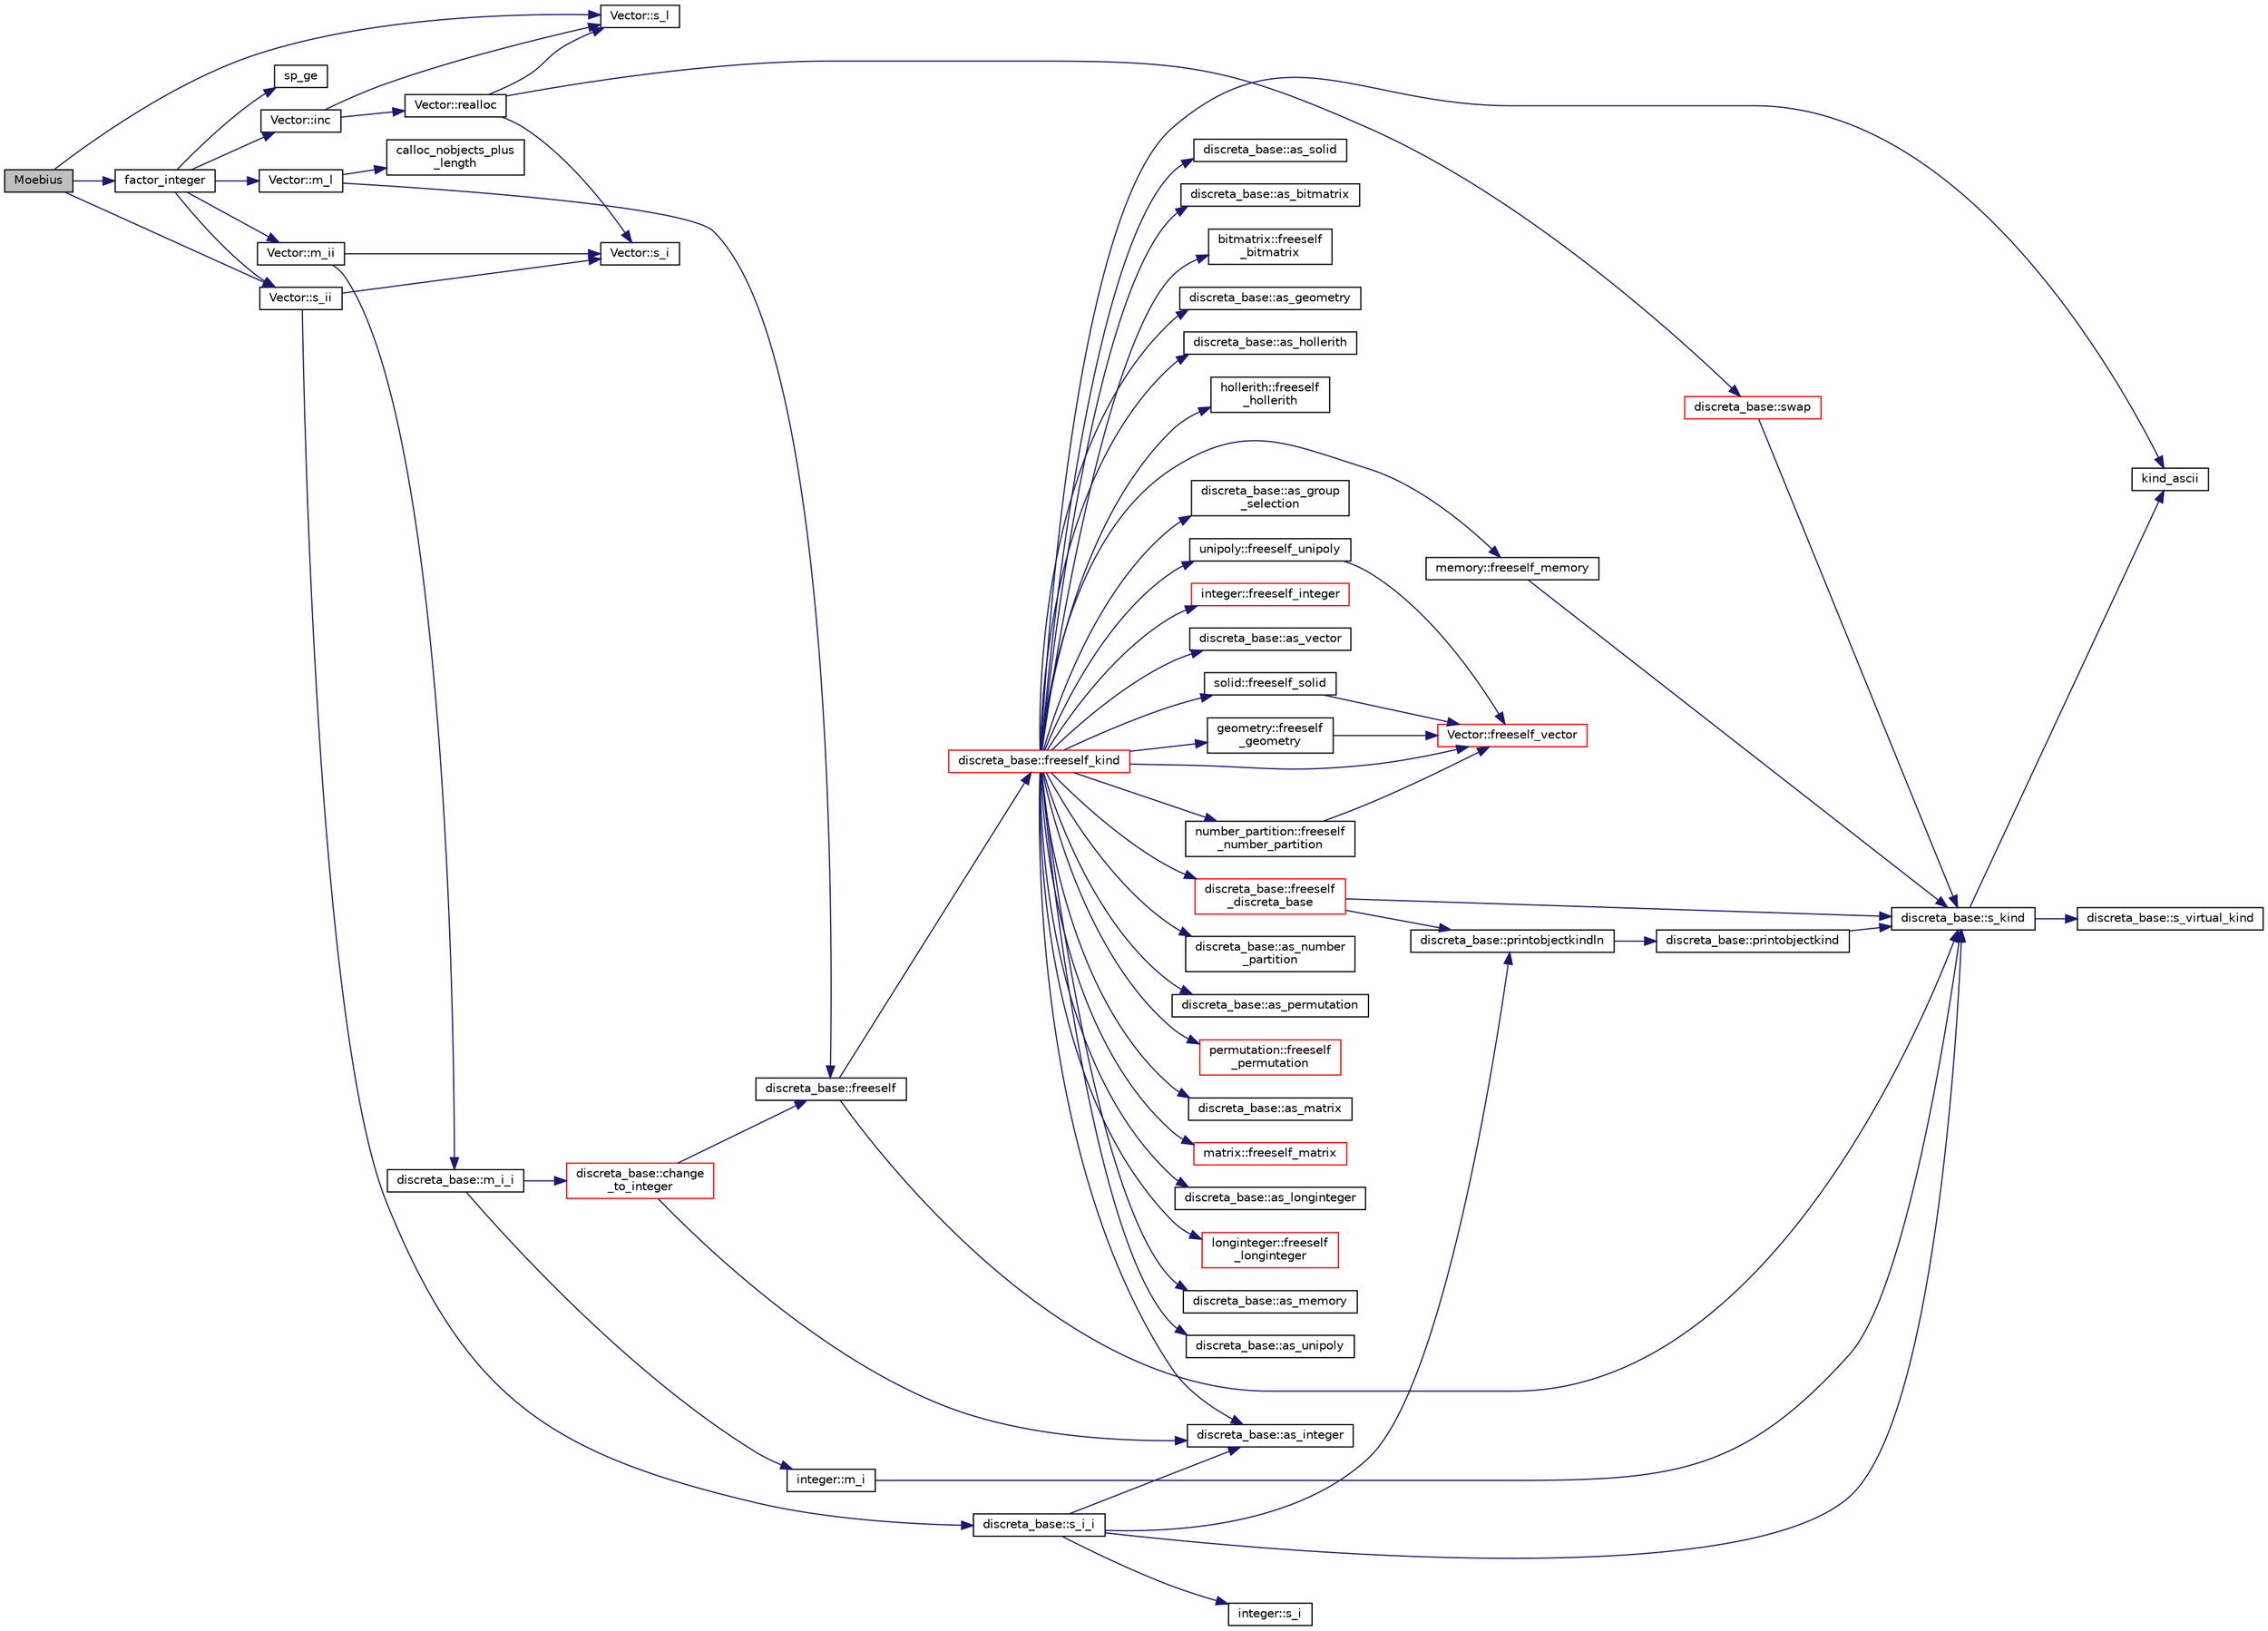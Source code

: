 digraph "Moebius"
{
  edge [fontname="Helvetica",fontsize="10",labelfontname="Helvetica",labelfontsize="10"];
  node [fontname="Helvetica",fontsize="10",shape=record];
  rankdir="LR";
  Node6937 [label="Moebius",height=0.2,width=0.4,color="black", fillcolor="grey75", style="filled", fontcolor="black"];
  Node6937 -> Node6938 [color="midnightblue",fontsize="10",style="solid",fontname="Helvetica"];
  Node6938 [label="factor_integer",height=0.2,width=0.4,color="black", fillcolor="white", style="filled",URL="$d3/d72/global_8_c.html#ab7a2d5a4156f2d475fa1b257a3380ef6"];
  Node6938 -> Node6939 [color="midnightblue",fontsize="10",style="solid",fontname="Helvetica"];
  Node6939 [label="Vector::m_l",height=0.2,width=0.4,color="black", fillcolor="white", style="filled",URL="$d5/db2/class_vector.html#a00f5520c2a6b4f5282a1a8bcf8ea74eb"];
  Node6939 -> Node6940 [color="midnightblue",fontsize="10",style="solid",fontname="Helvetica"];
  Node6940 [label="discreta_base::freeself",height=0.2,width=0.4,color="black", fillcolor="white", style="filled",URL="$d7/d71/classdiscreta__base.html#a9a3c9501a562293b5667c11b9174d6e5"];
  Node6940 -> Node6941 [color="midnightblue",fontsize="10",style="solid",fontname="Helvetica"];
  Node6941 [label="discreta_base::freeself_kind",height=0.2,width=0.4,color="red", fillcolor="white", style="filled",URL="$d7/d71/classdiscreta__base.html#a63a23ada2165b3838fab719ed458cec8"];
  Node6941 -> Node6942 [color="midnightblue",fontsize="10",style="solid",fontname="Helvetica"];
  Node6942 [label="discreta_base::freeself\l_discreta_base",height=0.2,width=0.4,color="red", fillcolor="white", style="filled",URL="$d7/d71/classdiscreta__base.html#a8b1ec2cee4566034441e066dc2c027db"];
  Node6942 -> Node6943 [color="midnightblue",fontsize="10",style="solid",fontname="Helvetica"];
  Node6943 [label="discreta_base::s_kind",height=0.2,width=0.4,color="black", fillcolor="white", style="filled",URL="$d7/d71/classdiscreta__base.html#a8a830025c74adbbc3362418a7c2ba157"];
  Node6943 -> Node6944 [color="midnightblue",fontsize="10",style="solid",fontname="Helvetica"];
  Node6944 [label="discreta_base::s_virtual_kind",height=0.2,width=0.4,color="black", fillcolor="white", style="filled",URL="$d7/d71/classdiscreta__base.html#a52778a6d6943a468be083d0785d418fb"];
  Node6943 -> Node6945 [color="midnightblue",fontsize="10",style="solid",fontname="Helvetica"];
  Node6945 [label="kind_ascii",height=0.2,width=0.4,color="black", fillcolor="white", style="filled",URL="$d9/d60/discreta_8h.html#ad0ce825a9f29bc6cec27e1b64cfe27bf"];
  Node6942 -> Node6946 [color="midnightblue",fontsize="10",style="solid",fontname="Helvetica"];
  Node6946 [label="discreta_base::printobjectkindln",height=0.2,width=0.4,color="black", fillcolor="white", style="filled",URL="$d7/d71/classdiscreta__base.html#a677ccc8f392ebedde05e453f8cf59559"];
  Node6946 -> Node6947 [color="midnightblue",fontsize="10",style="solid",fontname="Helvetica"];
  Node6947 [label="discreta_base::printobjectkind",height=0.2,width=0.4,color="black", fillcolor="white", style="filled",URL="$d7/d71/classdiscreta__base.html#aa75a1314aa706909b029664944904231"];
  Node6947 -> Node6943 [color="midnightblue",fontsize="10",style="solid",fontname="Helvetica"];
  Node6941 -> Node6949 [color="midnightblue",fontsize="10",style="solid",fontname="Helvetica"];
  Node6949 [label="discreta_base::as_integer",height=0.2,width=0.4,color="black", fillcolor="white", style="filled",URL="$d7/d71/classdiscreta__base.html#a00d7691eaf874fd283d942692fe8dd26"];
  Node6941 -> Node6950 [color="midnightblue",fontsize="10",style="solid",fontname="Helvetica"];
  Node6950 [label="integer::freeself_integer",height=0.2,width=0.4,color="red", fillcolor="white", style="filled",URL="$d0/de5/classinteger.html#a02eb557612c9db1820dd75a77151edc0"];
  Node6941 -> Node6951 [color="midnightblue",fontsize="10",style="solid",fontname="Helvetica"];
  Node6951 [label="discreta_base::as_vector",height=0.2,width=0.4,color="black", fillcolor="white", style="filled",URL="$d7/d71/classdiscreta__base.html#a7bdd6cae39c380b128ee9e17e42cf020"];
  Node6941 -> Node6952 [color="midnightblue",fontsize="10",style="solid",fontname="Helvetica"];
  Node6952 [label="Vector::freeself_vector",height=0.2,width=0.4,color="red", fillcolor="white", style="filled",URL="$d5/db2/class_vector.html#ad55c58937ca8fb342247a2c0fb572d20"];
  Node6941 -> Node6954 [color="midnightblue",fontsize="10",style="solid",fontname="Helvetica"];
  Node6954 [label="discreta_base::as_number\l_partition",height=0.2,width=0.4,color="black", fillcolor="white", style="filled",URL="$d7/d71/classdiscreta__base.html#a307aa09de0e925d46697707968ffab00"];
  Node6941 -> Node6955 [color="midnightblue",fontsize="10",style="solid",fontname="Helvetica"];
  Node6955 [label="number_partition::freeself\l_number_partition",height=0.2,width=0.4,color="black", fillcolor="white", style="filled",URL="$df/d50/classnumber__partition.html#aa74111c1c8cd218b654e7b7c1ca42eb5"];
  Node6955 -> Node6952 [color="midnightblue",fontsize="10",style="solid",fontname="Helvetica"];
  Node6941 -> Node6956 [color="midnightblue",fontsize="10",style="solid",fontname="Helvetica"];
  Node6956 [label="discreta_base::as_permutation",height=0.2,width=0.4,color="black", fillcolor="white", style="filled",URL="$d7/d71/classdiscreta__base.html#aa4e72f36a82984239b12ae831e131098"];
  Node6941 -> Node6957 [color="midnightblue",fontsize="10",style="solid",fontname="Helvetica"];
  Node6957 [label="permutation::freeself\l_permutation",height=0.2,width=0.4,color="red", fillcolor="white", style="filled",URL="$d0/d08/classpermutation.html#a1f86343fa765d71c976d79e5ce372c12"];
  Node6941 -> Node6958 [color="midnightblue",fontsize="10",style="solid",fontname="Helvetica"];
  Node6958 [label="discreta_base::as_matrix",height=0.2,width=0.4,color="black", fillcolor="white", style="filled",URL="$d7/d71/classdiscreta__base.html#ae4d7f56d917a4707b838fbffde6467ff"];
  Node6941 -> Node6959 [color="midnightblue",fontsize="10",style="solid",fontname="Helvetica"];
  Node6959 [label="matrix::freeself_matrix",height=0.2,width=0.4,color="red", fillcolor="white", style="filled",URL="$d1/d8d/classmatrix.html#ab47d61820499f35c15bf82fb6a3b9bd1"];
  Node6941 -> Node6961 [color="midnightblue",fontsize="10",style="solid",fontname="Helvetica"];
  Node6961 [label="discreta_base::as_longinteger",height=0.2,width=0.4,color="black", fillcolor="white", style="filled",URL="$d7/d71/classdiscreta__base.html#a20a094639eb711b10c8694c51937f7cd"];
  Node6941 -> Node6962 [color="midnightblue",fontsize="10",style="solid",fontname="Helvetica"];
  Node6962 [label="longinteger::freeself\l_longinteger",height=0.2,width=0.4,color="red", fillcolor="white", style="filled",URL="$d3/d71/classlonginteger.html#a82006f4b7c6bf897de0387497e16c219"];
  Node6941 -> Node6964 [color="midnightblue",fontsize="10",style="solid",fontname="Helvetica"];
  Node6964 [label="discreta_base::as_memory",height=0.2,width=0.4,color="black", fillcolor="white", style="filled",URL="$d7/d71/classdiscreta__base.html#ad94b2d7dce0cd4fa22db57f6e79c4bd2"];
  Node6941 -> Node6965 [color="midnightblue",fontsize="10",style="solid",fontname="Helvetica"];
  Node6965 [label="memory::freeself_memory",height=0.2,width=0.4,color="black", fillcolor="white", style="filled",URL="$d8/d99/classmemory.html#a19366f9105d79a0e818cc19255d7ef4f"];
  Node6965 -> Node6943 [color="midnightblue",fontsize="10",style="solid",fontname="Helvetica"];
  Node6941 -> Node6966 [color="midnightblue",fontsize="10",style="solid",fontname="Helvetica"];
  Node6966 [label="discreta_base::as_unipoly",height=0.2,width=0.4,color="black", fillcolor="white", style="filled",URL="$d7/d71/classdiscreta__base.html#ad50d8027f039fe5c2478cddb243adc9d"];
  Node6941 -> Node6967 [color="midnightblue",fontsize="10",style="solid",fontname="Helvetica"];
  Node6967 [label="unipoly::freeself_unipoly",height=0.2,width=0.4,color="black", fillcolor="white", style="filled",URL="$d1/d89/classunipoly.html#aad315db6c6adb555a0c63877aab7d27e"];
  Node6967 -> Node6952 [color="midnightblue",fontsize="10",style="solid",fontname="Helvetica"];
  Node6941 -> Node6968 [color="midnightblue",fontsize="10",style="solid",fontname="Helvetica"];
  Node6968 [label="discreta_base::as_solid",height=0.2,width=0.4,color="black", fillcolor="white", style="filled",URL="$d7/d71/classdiscreta__base.html#a1fc5f2b85ec97ab0a69dd64903c970a5"];
  Node6941 -> Node6969 [color="midnightblue",fontsize="10",style="solid",fontname="Helvetica"];
  Node6969 [label="solid::freeself_solid",height=0.2,width=0.4,color="black", fillcolor="white", style="filled",URL="$d8/def/classsolid.html#a84c2f0abd7b24b1cf2ccefa9c99567fe"];
  Node6969 -> Node6952 [color="midnightblue",fontsize="10",style="solid",fontname="Helvetica"];
  Node6941 -> Node6970 [color="midnightblue",fontsize="10",style="solid",fontname="Helvetica"];
  Node6970 [label="discreta_base::as_bitmatrix",height=0.2,width=0.4,color="black", fillcolor="white", style="filled",URL="$d7/d71/classdiscreta__base.html#a071ad54ea8ef6c9d1d15f532e5a76df6"];
  Node6941 -> Node6971 [color="midnightblue",fontsize="10",style="solid",fontname="Helvetica"];
  Node6971 [label="bitmatrix::freeself\l_bitmatrix",height=0.2,width=0.4,color="black", fillcolor="white", style="filled",URL="$de/dc8/classbitmatrix.html#a4b84eed56a244df63819eae6b7ba1eff"];
  Node6941 -> Node6972 [color="midnightblue",fontsize="10",style="solid",fontname="Helvetica"];
  Node6972 [label="discreta_base::as_geometry",height=0.2,width=0.4,color="black", fillcolor="white", style="filled",URL="$d7/d71/classdiscreta__base.html#a38fc7b4cdd830703e9d87354b79bc5c8"];
  Node6941 -> Node6973 [color="midnightblue",fontsize="10",style="solid",fontname="Helvetica"];
  Node6973 [label="geometry::freeself\l_geometry",height=0.2,width=0.4,color="black", fillcolor="white", style="filled",URL="$da/d44/classgeometry.html#a504b1b52d24b4ae00d9fd0b7838b57e6"];
  Node6973 -> Node6952 [color="midnightblue",fontsize="10",style="solid",fontname="Helvetica"];
  Node6941 -> Node6974 [color="midnightblue",fontsize="10",style="solid",fontname="Helvetica"];
  Node6974 [label="discreta_base::as_hollerith",height=0.2,width=0.4,color="black", fillcolor="white", style="filled",URL="$d7/d71/classdiscreta__base.html#a3e66f82711f314710107e2f29e589690"];
  Node6941 -> Node6975 [color="midnightblue",fontsize="10",style="solid",fontname="Helvetica"];
  Node6975 [label="hollerith::freeself\l_hollerith",height=0.2,width=0.4,color="black", fillcolor="white", style="filled",URL="$d8/d99/classhollerith.html#a240d1b30780c9e09323d0b3ad5e2d1f7"];
  Node6941 -> Node6976 [color="midnightblue",fontsize="10",style="solid",fontname="Helvetica"];
  Node6976 [label="discreta_base::as_group\l_selection",height=0.2,width=0.4,color="black", fillcolor="white", style="filled",URL="$d7/d71/classdiscreta__base.html#aae1bac4883c567718bef9fb610abbdc8"];
  Node6941 -> Node6945 [color="midnightblue",fontsize="10",style="solid",fontname="Helvetica"];
  Node6940 -> Node6943 [color="midnightblue",fontsize="10",style="solid",fontname="Helvetica"];
  Node6939 -> Node6988 [color="midnightblue",fontsize="10",style="solid",fontname="Helvetica"];
  Node6988 [label="calloc_nobjects_plus\l_length",height=0.2,width=0.4,color="black", fillcolor="white", style="filled",URL="$d9/d60/discreta_8h.html#a71599d54c8c17dfa065a363f5cdd0aa4"];
  Node6938 -> Node6989 [color="midnightblue",fontsize="10",style="solid",fontname="Helvetica"];
  Node6989 [label="sp_ge",height=0.2,width=0.4,color="black", fillcolor="white", style="filled",URL="$de/dc5/algebra__and__number__theory_8h.html#a8f36bcc508c5ea2a184ab1e73f8ace22"];
  Node6938 -> Node6990 [color="midnightblue",fontsize="10",style="solid",fontname="Helvetica"];
  Node6990 [label="Vector::m_ii",height=0.2,width=0.4,color="black", fillcolor="white", style="filled",URL="$d5/db2/class_vector.html#aa6a97eabb43f192a47947f4f6acbb04d"];
  Node6990 -> Node6991 [color="midnightblue",fontsize="10",style="solid",fontname="Helvetica"];
  Node6991 [label="Vector::s_i",height=0.2,width=0.4,color="black", fillcolor="white", style="filled",URL="$d5/db2/class_vector.html#a1c4fe1752523df8119f70dd550244871"];
  Node6990 -> Node6992 [color="midnightblue",fontsize="10",style="solid",fontname="Helvetica"];
  Node6992 [label="discreta_base::m_i_i",height=0.2,width=0.4,color="black", fillcolor="white", style="filled",URL="$d7/d71/classdiscreta__base.html#aa231464a9d4bc233f66608021c9ad997"];
  Node6992 -> Node6993 [color="midnightblue",fontsize="10",style="solid",fontname="Helvetica"];
  Node6993 [label="discreta_base::change\l_to_integer",height=0.2,width=0.4,color="red", fillcolor="white", style="filled",URL="$d7/d71/classdiscreta__base.html#a58a5a5bd8f8e6f2dd7b4483b66dc7bb9"];
  Node6993 -> Node6940 [color="midnightblue",fontsize="10",style="solid",fontname="Helvetica"];
  Node6993 -> Node6949 [color="midnightblue",fontsize="10",style="solid",fontname="Helvetica"];
  Node6992 -> Node7016 [color="midnightblue",fontsize="10",style="solid",fontname="Helvetica"];
  Node7016 [label="integer::m_i",height=0.2,width=0.4,color="black", fillcolor="white", style="filled",URL="$d0/de5/classinteger.html#a869091f0a0f35f5354c8c4a70250e8a9"];
  Node7016 -> Node6943 [color="midnightblue",fontsize="10",style="solid",fontname="Helvetica"];
  Node6938 -> Node7017 [color="midnightblue",fontsize="10",style="solid",fontname="Helvetica"];
  Node7017 [label="Vector::s_ii",height=0.2,width=0.4,color="black", fillcolor="white", style="filled",URL="$d5/db2/class_vector.html#a75d4942cc7b9794717b4846c10520db8"];
  Node7017 -> Node6991 [color="midnightblue",fontsize="10",style="solid",fontname="Helvetica"];
  Node7017 -> Node7018 [color="midnightblue",fontsize="10",style="solid",fontname="Helvetica"];
  Node7018 [label="discreta_base::s_i_i",height=0.2,width=0.4,color="black", fillcolor="white", style="filled",URL="$d7/d71/classdiscreta__base.html#aadb92c01fbe69b3034b0214b33fbc735"];
  Node7018 -> Node6943 [color="midnightblue",fontsize="10",style="solid",fontname="Helvetica"];
  Node7018 -> Node6946 [color="midnightblue",fontsize="10",style="solid",fontname="Helvetica"];
  Node7018 -> Node6949 [color="midnightblue",fontsize="10",style="solid",fontname="Helvetica"];
  Node7018 -> Node7019 [color="midnightblue",fontsize="10",style="solid",fontname="Helvetica"];
  Node7019 [label="integer::s_i",height=0.2,width=0.4,color="black", fillcolor="white", style="filled",URL="$d0/de5/classinteger.html#adf28e9f94d4c844adaa950deeb80b904"];
  Node6938 -> Node7020 [color="midnightblue",fontsize="10",style="solid",fontname="Helvetica"];
  Node7020 [label="Vector::inc",height=0.2,width=0.4,color="black", fillcolor="white", style="filled",URL="$d5/db2/class_vector.html#a5f6fe0531bc3d9829becd8503e4156a3"];
  Node7020 -> Node7021 [color="midnightblue",fontsize="10",style="solid",fontname="Helvetica"];
  Node7021 [label="Vector::realloc",height=0.2,width=0.4,color="black", fillcolor="white", style="filled",URL="$d5/db2/class_vector.html#a00aff28a4a7cacc8c5aaf44b6f3fb3a5"];
  Node7021 -> Node7022 [color="midnightblue",fontsize="10",style="solid",fontname="Helvetica"];
  Node7022 [label="Vector::s_l",height=0.2,width=0.4,color="black", fillcolor="white", style="filled",URL="$d5/db2/class_vector.html#ad2dc082288f858d22a528832289e0704"];
  Node7021 -> Node6991 [color="midnightblue",fontsize="10",style="solid",fontname="Helvetica"];
  Node7021 -> Node7023 [color="midnightblue",fontsize="10",style="solid",fontname="Helvetica"];
  Node7023 [label="discreta_base::swap",height=0.2,width=0.4,color="red", fillcolor="white", style="filled",URL="$d7/d71/classdiscreta__base.html#a2e8acbb9d3476675dac5b6a583b0293e"];
  Node7023 -> Node6943 [color="midnightblue",fontsize="10",style="solid",fontname="Helvetica"];
  Node7020 -> Node7022 [color="midnightblue",fontsize="10",style="solid",fontname="Helvetica"];
  Node6937 -> Node7022 [color="midnightblue",fontsize="10",style="solid",fontname="Helvetica"];
  Node6937 -> Node7017 [color="midnightblue",fontsize="10",style="solid",fontname="Helvetica"];
}
